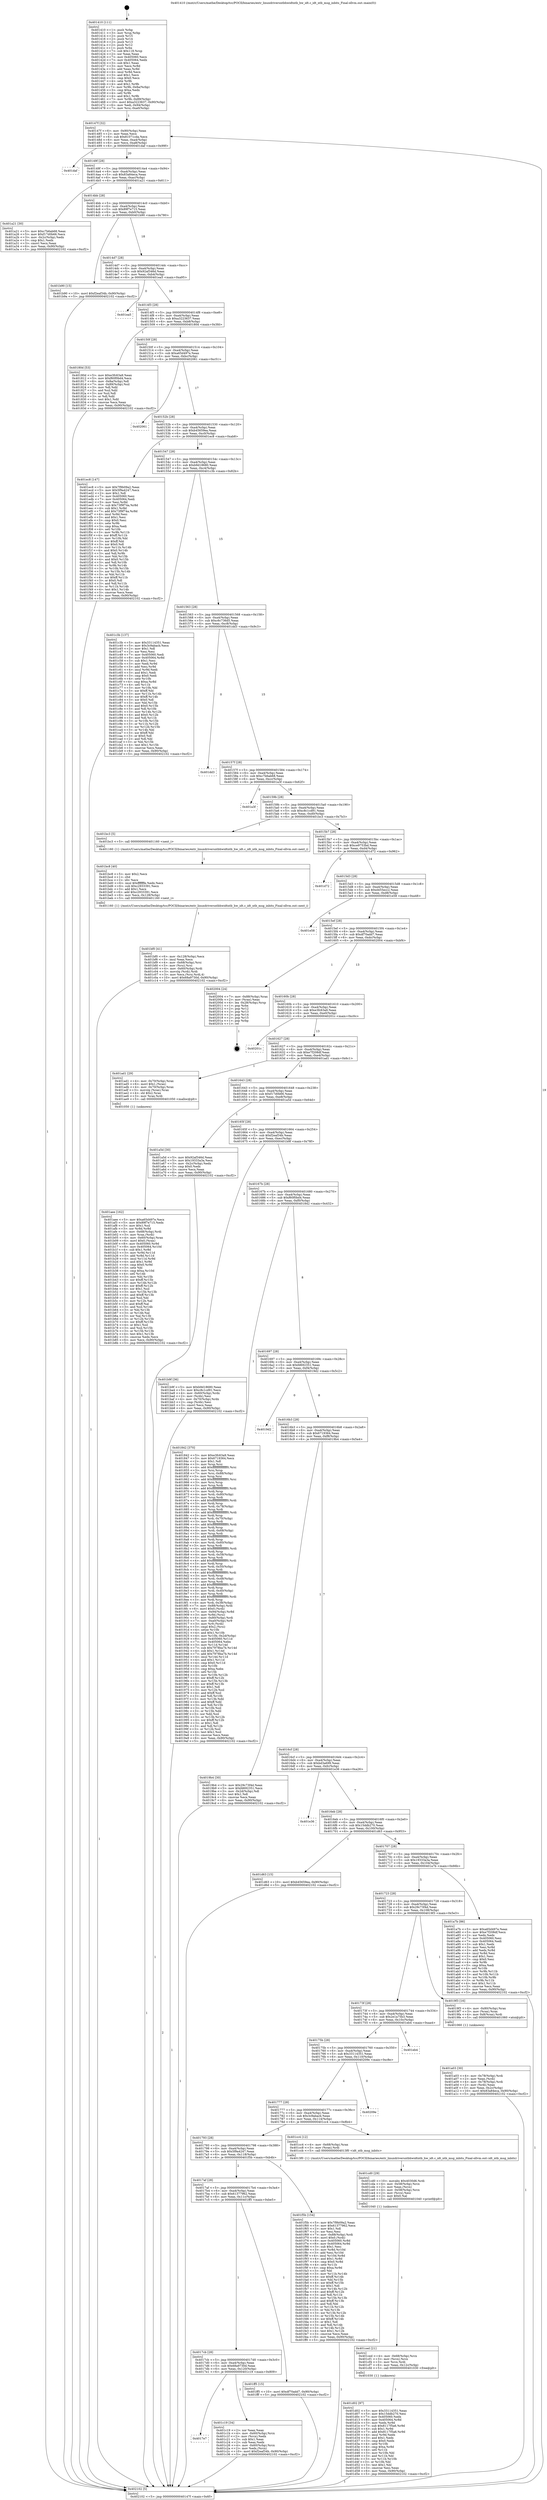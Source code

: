 digraph "0x401410" {
  label = "0x401410 (/mnt/c/Users/mathe/Desktop/tcc/POCII/binaries/extr_linuxdriversntbhwidtntb_hw_idt.c_idt_ntb_msg_inbits_Final-ollvm.out::main(0))"
  labelloc = "t"
  node[shape=record]

  Entry [label="",width=0.3,height=0.3,shape=circle,fillcolor=black,style=filled]
  "0x40147f" [label="{
     0x40147f [32]\l
     | [instrs]\l
     &nbsp;&nbsp;0x40147f \<+6\>: mov -0x90(%rbp),%eax\l
     &nbsp;&nbsp;0x401485 \<+2\>: mov %eax,%ecx\l
     &nbsp;&nbsp;0x401487 \<+6\>: sub $0x81071cda,%ecx\l
     &nbsp;&nbsp;0x40148d \<+6\>: mov %eax,-0xa4(%rbp)\l
     &nbsp;&nbsp;0x401493 \<+6\>: mov %ecx,-0xa8(%rbp)\l
     &nbsp;&nbsp;0x401499 \<+6\>: je 0000000000401daf \<main+0x99f\>\l
  }"]
  "0x401daf" [label="{
     0x401daf\l
  }", style=dashed]
  "0x40149f" [label="{
     0x40149f [28]\l
     | [instrs]\l
     &nbsp;&nbsp;0x40149f \<+5\>: jmp 00000000004014a4 \<main+0x94\>\l
     &nbsp;&nbsp;0x4014a4 \<+6\>: mov -0xa4(%rbp),%eax\l
     &nbsp;&nbsp;0x4014aa \<+5\>: sub $0x83a84eca,%eax\l
     &nbsp;&nbsp;0x4014af \<+6\>: mov %eax,-0xac(%rbp)\l
     &nbsp;&nbsp;0x4014b5 \<+6\>: je 0000000000401a21 \<main+0x611\>\l
  }"]
  Exit [label="",width=0.3,height=0.3,shape=circle,fillcolor=black,style=filled,peripheries=2]
  "0x401a21" [label="{
     0x401a21 [30]\l
     | [instrs]\l
     &nbsp;&nbsp;0x401a21 \<+5\>: mov $0xc7b6ab68,%eax\l
     &nbsp;&nbsp;0x401a26 \<+5\>: mov $0xf17d0b66,%ecx\l
     &nbsp;&nbsp;0x401a2b \<+3\>: mov -0x2c(%rbp),%edx\l
     &nbsp;&nbsp;0x401a2e \<+3\>: cmp $0x1,%edx\l
     &nbsp;&nbsp;0x401a31 \<+3\>: cmovl %ecx,%eax\l
     &nbsp;&nbsp;0x401a34 \<+6\>: mov %eax,-0x90(%rbp)\l
     &nbsp;&nbsp;0x401a3a \<+5\>: jmp 0000000000402102 \<main+0xcf2\>\l
  }"]
  "0x4014bb" [label="{
     0x4014bb [28]\l
     | [instrs]\l
     &nbsp;&nbsp;0x4014bb \<+5\>: jmp 00000000004014c0 \<main+0xb0\>\l
     &nbsp;&nbsp;0x4014c0 \<+6\>: mov -0xa4(%rbp),%eax\l
     &nbsp;&nbsp;0x4014c6 \<+5\>: sub $0x89f7e715,%eax\l
     &nbsp;&nbsp;0x4014cb \<+6\>: mov %eax,-0xb0(%rbp)\l
     &nbsp;&nbsp;0x4014d1 \<+6\>: je 0000000000401b90 \<main+0x780\>\l
  }"]
  "0x401d02" [label="{
     0x401d02 [97]\l
     | [instrs]\l
     &nbsp;&nbsp;0x401d02 \<+5\>: mov $0x33114351,%eax\l
     &nbsp;&nbsp;0x401d07 \<+5\>: mov $0x15ddb270,%esi\l
     &nbsp;&nbsp;0x401d0c \<+7\>: mov 0x405060,%edx\l
     &nbsp;&nbsp;0x401d13 \<+8\>: mov 0x405064,%r8d\l
     &nbsp;&nbsp;0x401d1b \<+3\>: mov %edx,%r9d\l
     &nbsp;&nbsp;0x401d1e \<+7\>: sub $0x8117f5a6,%r9d\l
     &nbsp;&nbsp;0x401d25 \<+4\>: sub $0x1,%r9d\l
     &nbsp;&nbsp;0x401d29 \<+7\>: add $0x8117f5a6,%r9d\l
     &nbsp;&nbsp;0x401d30 \<+4\>: imul %r9d,%edx\l
     &nbsp;&nbsp;0x401d34 \<+3\>: and $0x1,%edx\l
     &nbsp;&nbsp;0x401d37 \<+3\>: cmp $0x0,%edx\l
     &nbsp;&nbsp;0x401d3a \<+4\>: sete %r10b\l
     &nbsp;&nbsp;0x401d3e \<+4\>: cmp $0xa,%r8d\l
     &nbsp;&nbsp;0x401d42 \<+4\>: setl %r11b\l
     &nbsp;&nbsp;0x401d46 \<+3\>: mov %r10b,%bl\l
     &nbsp;&nbsp;0x401d49 \<+3\>: and %r11b,%bl\l
     &nbsp;&nbsp;0x401d4c \<+3\>: xor %r11b,%r10b\l
     &nbsp;&nbsp;0x401d4f \<+3\>: or %r10b,%bl\l
     &nbsp;&nbsp;0x401d52 \<+3\>: test $0x1,%bl\l
     &nbsp;&nbsp;0x401d55 \<+3\>: cmovne %esi,%eax\l
     &nbsp;&nbsp;0x401d58 \<+6\>: mov %eax,-0x90(%rbp)\l
     &nbsp;&nbsp;0x401d5e \<+5\>: jmp 0000000000402102 \<main+0xcf2\>\l
  }"]
  "0x401b90" [label="{
     0x401b90 [15]\l
     | [instrs]\l
     &nbsp;&nbsp;0x401b90 \<+10\>: movl $0xf2eaf34b,-0x90(%rbp)\l
     &nbsp;&nbsp;0x401b9a \<+5\>: jmp 0000000000402102 \<main+0xcf2\>\l
  }"]
  "0x4014d7" [label="{
     0x4014d7 [28]\l
     | [instrs]\l
     &nbsp;&nbsp;0x4014d7 \<+5\>: jmp 00000000004014dc \<main+0xcc\>\l
     &nbsp;&nbsp;0x4014dc \<+6\>: mov -0xa4(%rbp),%eax\l
     &nbsp;&nbsp;0x4014e2 \<+5\>: sub $0x92af346d,%eax\l
     &nbsp;&nbsp;0x4014e7 \<+6\>: mov %eax,-0xb4(%rbp)\l
     &nbsp;&nbsp;0x4014ed \<+6\>: je 0000000000401ea5 \<main+0xa95\>\l
  }"]
  "0x401ced" [label="{
     0x401ced [21]\l
     | [instrs]\l
     &nbsp;&nbsp;0x401ced \<+4\>: mov -0x68(%rbp),%rcx\l
     &nbsp;&nbsp;0x401cf1 \<+3\>: mov (%rcx),%rcx\l
     &nbsp;&nbsp;0x401cf4 \<+3\>: mov %rcx,%rdi\l
     &nbsp;&nbsp;0x401cf7 \<+6\>: mov %eax,-0x12c(%rbp)\l
     &nbsp;&nbsp;0x401cfd \<+5\>: call 0000000000401030 \<free@plt\>\l
     | [calls]\l
     &nbsp;&nbsp;0x401030 \{1\} (unknown)\l
  }"]
  "0x401ea5" [label="{
     0x401ea5\l
  }", style=dashed]
  "0x4014f3" [label="{
     0x4014f3 [28]\l
     | [instrs]\l
     &nbsp;&nbsp;0x4014f3 \<+5\>: jmp 00000000004014f8 \<main+0xe8\>\l
     &nbsp;&nbsp;0x4014f8 \<+6\>: mov -0xa4(%rbp),%eax\l
     &nbsp;&nbsp;0x4014fe \<+5\>: sub $0xa3223637,%eax\l
     &nbsp;&nbsp;0x401503 \<+6\>: mov %eax,-0xb8(%rbp)\l
     &nbsp;&nbsp;0x401509 \<+6\>: je 000000000040180d \<main+0x3fd\>\l
  }"]
  "0x401cd0" [label="{
     0x401cd0 [29]\l
     | [instrs]\l
     &nbsp;&nbsp;0x401cd0 \<+10\>: movabs $0x4030d6,%rdi\l
     &nbsp;&nbsp;0x401cda \<+4\>: mov -0x58(%rbp),%rcx\l
     &nbsp;&nbsp;0x401cde \<+2\>: mov %eax,(%rcx)\l
     &nbsp;&nbsp;0x401ce0 \<+4\>: mov -0x58(%rbp),%rcx\l
     &nbsp;&nbsp;0x401ce4 \<+2\>: mov (%rcx),%esi\l
     &nbsp;&nbsp;0x401ce6 \<+2\>: mov $0x0,%al\l
     &nbsp;&nbsp;0x401ce8 \<+5\>: call 0000000000401040 \<printf@plt\>\l
     | [calls]\l
     &nbsp;&nbsp;0x401040 \{1\} (unknown)\l
  }"]
  "0x40180d" [label="{
     0x40180d [53]\l
     | [instrs]\l
     &nbsp;&nbsp;0x40180d \<+5\>: mov $0xe3fc63a9,%eax\l
     &nbsp;&nbsp;0x401812 \<+5\>: mov $0xf60f0bd4,%ecx\l
     &nbsp;&nbsp;0x401817 \<+6\>: mov -0x8a(%rbp),%dl\l
     &nbsp;&nbsp;0x40181d \<+7\>: mov -0x89(%rbp),%sil\l
     &nbsp;&nbsp;0x401824 \<+3\>: mov %dl,%dil\l
     &nbsp;&nbsp;0x401827 \<+3\>: and %sil,%dil\l
     &nbsp;&nbsp;0x40182a \<+3\>: xor %sil,%dl\l
     &nbsp;&nbsp;0x40182d \<+3\>: or %dl,%dil\l
     &nbsp;&nbsp;0x401830 \<+4\>: test $0x1,%dil\l
     &nbsp;&nbsp;0x401834 \<+3\>: cmovne %ecx,%eax\l
     &nbsp;&nbsp;0x401837 \<+6\>: mov %eax,-0x90(%rbp)\l
     &nbsp;&nbsp;0x40183d \<+5\>: jmp 0000000000402102 \<main+0xcf2\>\l
  }"]
  "0x40150f" [label="{
     0x40150f [28]\l
     | [instrs]\l
     &nbsp;&nbsp;0x40150f \<+5\>: jmp 0000000000401514 \<main+0x104\>\l
     &nbsp;&nbsp;0x401514 \<+6\>: mov -0xa4(%rbp),%eax\l
     &nbsp;&nbsp;0x40151a \<+5\>: sub $0xa65d497e,%eax\l
     &nbsp;&nbsp;0x40151f \<+6\>: mov %eax,-0xbc(%rbp)\l
     &nbsp;&nbsp;0x401525 \<+6\>: je 0000000000402061 \<main+0xc51\>\l
  }"]
  "0x402102" [label="{
     0x402102 [5]\l
     | [instrs]\l
     &nbsp;&nbsp;0x402102 \<+5\>: jmp 000000000040147f \<main+0x6f\>\l
  }"]
  "0x401410" [label="{
     0x401410 [111]\l
     | [instrs]\l
     &nbsp;&nbsp;0x401410 \<+1\>: push %rbp\l
     &nbsp;&nbsp;0x401411 \<+3\>: mov %rsp,%rbp\l
     &nbsp;&nbsp;0x401414 \<+2\>: push %r15\l
     &nbsp;&nbsp;0x401416 \<+2\>: push %r14\l
     &nbsp;&nbsp;0x401418 \<+2\>: push %r13\l
     &nbsp;&nbsp;0x40141a \<+2\>: push %r12\l
     &nbsp;&nbsp;0x40141c \<+1\>: push %rbx\l
     &nbsp;&nbsp;0x40141d \<+7\>: sub $0x118,%rsp\l
     &nbsp;&nbsp;0x401424 \<+2\>: xor %eax,%eax\l
     &nbsp;&nbsp;0x401426 \<+7\>: mov 0x405060,%ecx\l
     &nbsp;&nbsp;0x40142d \<+7\>: mov 0x405064,%edx\l
     &nbsp;&nbsp;0x401434 \<+3\>: sub $0x1,%eax\l
     &nbsp;&nbsp;0x401437 \<+3\>: mov %ecx,%r8d\l
     &nbsp;&nbsp;0x40143a \<+3\>: add %eax,%r8d\l
     &nbsp;&nbsp;0x40143d \<+4\>: imul %r8d,%ecx\l
     &nbsp;&nbsp;0x401441 \<+3\>: and $0x1,%ecx\l
     &nbsp;&nbsp;0x401444 \<+3\>: cmp $0x0,%ecx\l
     &nbsp;&nbsp;0x401447 \<+4\>: sete %r9b\l
     &nbsp;&nbsp;0x40144b \<+4\>: and $0x1,%r9b\l
     &nbsp;&nbsp;0x40144f \<+7\>: mov %r9b,-0x8a(%rbp)\l
     &nbsp;&nbsp;0x401456 \<+3\>: cmp $0xa,%edx\l
     &nbsp;&nbsp;0x401459 \<+4\>: setl %r9b\l
     &nbsp;&nbsp;0x40145d \<+4\>: and $0x1,%r9b\l
     &nbsp;&nbsp;0x401461 \<+7\>: mov %r9b,-0x89(%rbp)\l
     &nbsp;&nbsp;0x401468 \<+10\>: movl $0xa3223637,-0x90(%rbp)\l
     &nbsp;&nbsp;0x401472 \<+6\>: mov %edi,-0x94(%rbp)\l
     &nbsp;&nbsp;0x401478 \<+7\>: mov %rsi,-0xa0(%rbp)\l
  }"]
  "0x4017e7" [label="{
     0x4017e7\l
  }", style=dashed]
  "0x402061" [label="{
     0x402061\l
  }", style=dashed]
  "0x40152b" [label="{
     0x40152b [28]\l
     | [instrs]\l
     &nbsp;&nbsp;0x40152b \<+5\>: jmp 0000000000401530 \<main+0x120\>\l
     &nbsp;&nbsp;0x401530 \<+6\>: mov -0xa4(%rbp),%eax\l
     &nbsp;&nbsp;0x401536 \<+5\>: sub $0xb45659ea,%eax\l
     &nbsp;&nbsp;0x40153b \<+6\>: mov %eax,-0xc0(%rbp)\l
     &nbsp;&nbsp;0x401541 \<+6\>: je 0000000000401ec8 \<main+0xab8\>\l
  }"]
  "0x401c19" [label="{
     0x401c19 [34]\l
     | [instrs]\l
     &nbsp;&nbsp;0x401c19 \<+2\>: xor %eax,%eax\l
     &nbsp;&nbsp;0x401c1b \<+4\>: mov -0x60(%rbp),%rcx\l
     &nbsp;&nbsp;0x401c1f \<+2\>: mov (%rcx),%edx\l
     &nbsp;&nbsp;0x401c21 \<+3\>: sub $0x1,%eax\l
     &nbsp;&nbsp;0x401c24 \<+2\>: sub %eax,%edx\l
     &nbsp;&nbsp;0x401c26 \<+4\>: mov -0x60(%rbp),%rcx\l
     &nbsp;&nbsp;0x401c2a \<+2\>: mov %edx,(%rcx)\l
     &nbsp;&nbsp;0x401c2c \<+10\>: movl $0xf2eaf34b,-0x90(%rbp)\l
     &nbsp;&nbsp;0x401c36 \<+5\>: jmp 0000000000402102 \<main+0xcf2\>\l
  }"]
  "0x401ec8" [label="{
     0x401ec8 [147]\l
     | [instrs]\l
     &nbsp;&nbsp;0x401ec8 \<+5\>: mov $0x7f9b09a2,%eax\l
     &nbsp;&nbsp;0x401ecd \<+5\>: mov $0x5f9a4247,%ecx\l
     &nbsp;&nbsp;0x401ed2 \<+2\>: mov $0x1,%dl\l
     &nbsp;&nbsp;0x401ed4 \<+7\>: mov 0x405060,%esi\l
     &nbsp;&nbsp;0x401edb \<+7\>: mov 0x405064,%edi\l
     &nbsp;&nbsp;0x401ee2 \<+3\>: mov %esi,%r8d\l
     &nbsp;&nbsp;0x401ee5 \<+7\>: sub $0x73f9f74a,%r8d\l
     &nbsp;&nbsp;0x401eec \<+4\>: sub $0x1,%r8d\l
     &nbsp;&nbsp;0x401ef0 \<+7\>: add $0x73f9f74a,%r8d\l
     &nbsp;&nbsp;0x401ef7 \<+4\>: imul %r8d,%esi\l
     &nbsp;&nbsp;0x401efb \<+3\>: and $0x1,%esi\l
     &nbsp;&nbsp;0x401efe \<+3\>: cmp $0x0,%esi\l
     &nbsp;&nbsp;0x401f01 \<+4\>: sete %r9b\l
     &nbsp;&nbsp;0x401f05 \<+3\>: cmp $0xa,%edi\l
     &nbsp;&nbsp;0x401f08 \<+4\>: setl %r10b\l
     &nbsp;&nbsp;0x401f0c \<+3\>: mov %r9b,%r11b\l
     &nbsp;&nbsp;0x401f0f \<+4\>: xor $0xff,%r11b\l
     &nbsp;&nbsp;0x401f13 \<+3\>: mov %r10b,%bl\l
     &nbsp;&nbsp;0x401f16 \<+3\>: xor $0xff,%bl\l
     &nbsp;&nbsp;0x401f19 \<+3\>: xor $0x0,%dl\l
     &nbsp;&nbsp;0x401f1c \<+3\>: mov %r11b,%r14b\l
     &nbsp;&nbsp;0x401f1f \<+4\>: and $0x0,%r14b\l
     &nbsp;&nbsp;0x401f23 \<+3\>: and %dl,%r9b\l
     &nbsp;&nbsp;0x401f26 \<+3\>: mov %bl,%r15b\l
     &nbsp;&nbsp;0x401f29 \<+4\>: and $0x0,%r15b\l
     &nbsp;&nbsp;0x401f2d \<+3\>: and %dl,%r10b\l
     &nbsp;&nbsp;0x401f30 \<+3\>: or %r9b,%r14b\l
     &nbsp;&nbsp;0x401f33 \<+3\>: or %r10b,%r15b\l
     &nbsp;&nbsp;0x401f36 \<+3\>: xor %r15b,%r14b\l
     &nbsp;&nbsp;0x401f39 \<+3\>: or %bl,%r11b\l
     &nbsp;&nbsp;0x401f3c \<+4\>: xor $0xff,%r11b\l
     &nbsp;&nbsp;0x401f40 \<+3\>: or $0x0,%dl\l
     &nbsp;&nbsp;0x401f43 \<+3\>: and %dl,%r11b\l
     &nbsp;&nbsp;0x401f46 \<+3\>: or %r11b,%r14b\l
     &nbsp;&nbsp;0x401f49 \<+4\>: test $0x1,%r14b\l
     &nbsp;&nbsp;0x401f4d \<+3\>: cmovne %ecx,%eax\l
     &nbsp;&nbsp;0x401f50 \<+6\>: mov %eax,-0x90(%rbp)\l
     &nbsp;&nbsp;0x401f56 \<+5\>: jmp 0000000000402102 \<main+0xcf2\>\l
  }"]
  "0x401547" [label="{
     0x401547 [28]\l
     | [instrs]\l
     &nbsp;&nbsp;0x401547 \<+5\>: jmp 000000000040154c \<main+0x13c\>\l
     &nbsp;&nbsp;0x40154c \<+6\>: mov -0xa4(%rbp),%eax\l
     &nbsp;&nbsp;0x401552 \<+5\>: sub $0xb9d18680,%eax\l
     &nbsp;&nbsp;0x401557 \<+6\>: mov %eax,-0xc4(%rbp)\l
     &nbsp;&nbsp;0x40155d \<+6\>: je 0000000000401c3b \<main+0x82b\>\l
  }"]
  "0x4017cb" [label="{
     0x4017cb [28]\l
     | [instrs]\l
     &nbsp;&nbsp;0x4017cb \<+5\>: jmp 00000000004017d0 \<main+0x3c0\>\l
     &nbsp;&nbsp;0x4017d0 \<+6\>: mov -0xa4(%rbp),%eax\l
     &nbsp;&nbsp;0x4017d6 \<+5\>: sub $0x68a9730d,%eax\l
     &nbsp;&nbsp;0x4017db \<+6\>: mov %eax,-0x120(%rbp)\l
     &nbsp;&nbsp;0x4017e1 \<+6\>: je 0000000000401c19 \<main+0x809\>\l
  }"]
  "0x401c3b" [label="{
     0x401c3b [137]\l
     | [instrs]\l
     &nbsp;&nbsp;0x401c3b \<+5\>: mov $0x33114351,%eax\l
     &nbsp;&nbsp;0x401c40 \<+5\>: mov $0x3c9abacb,%ecx\l
     &nbsp;&nbsp;0x401c45 \<+2\>: mov $0x1,%dl\l
     &nbsp;&nbsp;0x401c47 \<+2\>: xor %esi,%esi\l
     &nbsp;&nbsp;0x401c49 \<+7\>: mov 0x405060,%edi\l
     &nbsp;&nbsp;0x401c50 \<+8\>: mov 0x405064,%r8d\l
     &nbsp;&nbsp;0x401c58 \<+3\>: sub $0x1,%esi\l
     &nbsp;&nbsp;0x401c5b \<+3\>: mov %edi,%r9d\l
     &nbsp;&nbsp;0x401c5e \<+3\>: add %esi,%r9d\l
     &nbsp;&nbsp;0x401c61 \<+4\>: imul %r9d,%edi\l
     &nbsp;&nbsp;0x401c65 \<+3\>: and $0x1,%edi\l
     &nbsp;&nbsp;0x401c68 \<+3\>: cmp $0x0,%edi\l
     &nbsp;&nbsp;0x401c6b \<+4\>: sete %r10b\l
     &nbsp;&nbsp;0x401c6f \<+4\>: cmp $0xa,%r8d\l
     &nbsp;&nbsp;0x401c73 \<+4\>: setl %r11b\l
     &nbsp;&nbsp;0x401c77 \<+3\>: mov %r10b,%bl\l
     &nbsp;&nbsp;0x401c7a \<+3\>: xor $0xff,%bl\l
     &nbsp;&nbsp;0x401c7d \<+3\>: mov %r11b,%r14b\l
     &nbsp;&nbsp;0x401c80 \<+4\>: xor $0xff,%r14b\l
     &nbsp;&nbsp;0x401c84 \<+3\>: xor $0x0,%dl\l
     &nbsp;&nbsp;0x401c87 \<+3\>: mov %bl,%r15b\l
     &nbsp;&nbsp;0x401c8a \<+4\>: and $0x0,%r15b\l
     &nbsp;&nbsp;0x401c8e \<+3\>: and %dl,%r10b\l
     &nbsp;&nbsp;0x401c91 \<+3\>: mov %r14b,%r12b\l
     &nbsp;&nbsp;0x401c94 \<+4\>: and $0x0,%r12b\l
     &nbsp;&nbsp;0x401c98 \<+3\>: and %dl,%r11b\l
     &nbsp;&nbsp;0x401c9b \<+3\>: or %r10b,%r15b\l
     &nbsp;&nbsp;0x401c9e \<+3\>: or %r11b,%r12b\l
     &nbsp;&nbsp;0x401ca1 \<+3\>: xor %r12b,%r15b\l
     &nbsp;&nbsp;0x401ca4 \<+3\>: or %r14b,%bl\l
     &nbsp;&nbsp;0x401ca7 \<+3\>: xor $0xff,%bl\l
     &nbsp;&nbsp;0x401caa \<+3\>: or $0x0,%dl\l
     &nbsp;&nbsp;0x401cad \<+2\>: and %dl,%bl\l
     &nbsp;&nbsp;0x401caf \<+3\>: or %bl,%r15b\l
     &nbsp;&nbsp;0x401cb2 \<+4\>: test $0x1,%r15b\l
     &nbsp;&nbsp;0x401cb6 \<+3\>: cmovne %ecx,%eax\l
     &nbsp;&nbsp;0x401cb9 \<+6\>: mov %eax,-0x90(%rbp)\l
     &nbsp;&nbsp;0x401cbf \<+5\>: jmp 0000000000402102 \<main+0xcf2\>\l
  }"]
  "0x401563" [label="{
     0x401563 [28]\l
     | [instrs]\l
     &nbsp;&nbsp;0x401563 \<+5\>: jmp 0000000000401568 \<main+0x158\>\l
     &nbsp;&nbsp;0x401568 \<+6\>: mov -0xa4(%rbp),%eax\l
     &nbsp;&nbsp;0x40156e \<+5\>: sub $0xc6c736d5,%eax\l
     &nbsp;&nbsp;0x401573 \<+6\>: mov %eax,-0xc8(%rbp)\l
     &nbsp;&nbsp;0x401579 \<+6\>: je 0000000000401dd3 \<main+0x9c3\>\l
  }"]
  "0x401ff5" [label="{
     0x401ff5 [15]\l
     | [instrs]\l
     &nbsp;&nbsp;0x401ff5 \<+10\>: movl $0xdf70add7,-0x90(%rbp)\l
     &nbsp;&nbsp;0x401fff \<+5\>: jmp 0000000000402102 \<main+0xcf2\>\l
  }"]
  "0x401dd3" [label="{
     0x401dd3\l
  }", style=dashed]
  "0x40157f" [label="{
     0x40157f [28]\l
     | [instrs]\l
     &nbsp;&nbsp;0x40157f \<+5\>: jmp 0000000000401584 \<main+0x174\>\l
     &nbsp;&nbsp;0x401584 \<+6\>: mov -0xa4(%rbp),%eax\l
     &nbsp;&nbsp;0x40158a \<+5\>: sub $0xc7b6ab68,%eax\l
     &nbsp;&nbsp;0x40158f \<+6\>: mov %eax,-0xcc(%rbp)\l
     &nbsp;&nbsp;0x401595 \<+6\>: je 0000000000401a3f \<main+0x62f\>\l
  }"]
  "0x4017af" [label="{
     0x4017af [28]\l
     | [instrs]\l
     &nbsp;&nbsp;0x4017af \<+5\>: jmp 00000000004017b4 \<main+0x3a4\>\l
     &nbsp;&nbsp;0x4017b4 \<+6\>: mov -0xa4(%rbp),%eax\l
     &nbsp;&nbsp;0x4017ba \<+5\>: sub $0x61377962,%eax\l
     &nbsp;&nbsp;0x4017bf \<+6\>: mov %eax,-0x11c(%rbp)\l
     &nbsp;&nbsp;0x4017c5 \<+6\>: je 0000000000401ff5 \<main+0xbe5\>\l
  }"]
  "0x401a3f" [label="{
     0x401a3f\l
  }", style=dashed]
  "0x40159b" [label="{
     0x40159b [28]\l
     | [instrs]\l
     &nbsp;&nbsp;0x40159b \<+5\>: jmp 00000000004015a0 \<main+0x190\>\l
     &nbsp;&nbsp;0x4015a0 \<+6\>: mov -0xa4(%rbp),%eax\l
     &nbsp;&nbsp;0x4015a6 \<+5\>: sub $0xc8c1cd91,%eax\l
     &nbsp;&nbsp;0x4015ab \<+6\>: mov %eax,-0xd0(%rbp)\l
     &nbsp;&nbsp;0x4015b1 \<+6\>: je 0000000000401bc3 \<main+0x7b3\>\l
  }"]
  "0x401f5b" [label="{
     0x401f5b [154]\l
     | [instrs]\l
     &nbsp;&nbsp;0x401f5b \<+5\>: mov $0x7f9b09a2,%eax\l
     &nbsp;&nbsp;0x401f60 \<+5\>: mov $0x61377962,%ecx\l
     &nbsp;&nbsp;0x401f65 \<+2\>: mov $0x1,%dl\l
     &nbsp;&nbsp;0x401f67 \<+2\>: xor %esi,%esi\l
     &nbsp;&nbsp;0x401f69 \<+7\>: mov -0x88(%rbp),%rdi\l
     &nbsp;&nbsp;0x401f70 \<+6\>: movl $0x0,(%rdi)\l
     &nbsp;&nbsp;0x401f76 \<+8\>: mov 0x405060,%r8d\l
     &nbsp;&nbsp;0x401f7e \<+8\>: mov 0x405064,%r9d\l
     &nbsp;&nbsp;0x401f86 \<+3\>: sub $0x1,%esi\l
     &nbsp;&nbsp;0x401f89 \<+3\>: mov %r8d,%r10d\l
     &nbsp;&nbsp;0x401f8c \<+3\>: add %esi,%r10d\l
     &nbsp;&nbsp;0x401f8f \<+4\>: imul %r10d,%r8d\l
     &nbsp;&nbsp;0x401f93 \<+4\>: and $0x1,%r8d\l
     &nbsp;&nbsp;0x401f97 \<+4\>: cmp $0x0,%r8d\l
     &nbsp;&nbsp;0x401f9b \<+4\>: sete %r11b\l
     &nbsp;&nbsp;0x401f9f \<+4\>: cmp $0xa,%r9d\l
     &nbsp;&nbsp;0x401fa3 \<+3\>: setl %bl\l
     &nbsp;&nbsp;0x401fa6 \<+3\>: mov %r11b,%r14b\l
     &nbsp;&nbsp;0x401fa9 \<+4\>: xor $0xff,%r14b\l
     &nbsp;&nbsp;0x401fad \<+3\>: mov %bl,%r15b\l
     &nbsp;&nbsp;0x401fb0 \<+4\>: xor $0xff,%r15b\l
     &nbsp;&nbsp;0x401fb4 \<+3\>: xor $0x1,%dl\l
     &nbsp;&nbsp;0x401fb7 \<+3\>: mov %r14b,%r12b\l
     &nbsp;&nbsp;0x401fba \<+4\>: and $0xff,%r12b\l
     &nbsp;&nbsp;0x401fbe \<+3\>: and %dl,%r11b\l
     &nbsp;&nbsp;0x401fc1 \<+3\>: mov %r15b,%r13b\l
     &nbsp;&nbsp;0x401fc4 \<+4\>: and $0xff,%r13b\l
     &nbsp;&nbsp;0x401fc8 \<+2\>: and %dl,%bl\l
     &nbsp;&nbsp;0x401fca \<+3\>: or %r11b,%r12b\l
     &nbsp;&nbsp;0x401fcd \<+3\>: or %bl,%r13b\l
     &nbsp;&nbsp;0x401fd0 \<+3\>: xor %r13b,%r12b\l
     &nbsp;&nbsp;0x401fd3 \<+3\>: or %r15b,%r14b\l
     &nbsp;&nbsp;0x401fd6 \<+4\>: xor $0xff,%r14b\l
     &nbsp;&nbsp;0x401fda \<+3\>: or $0x1,%dl\l
     &nbsp;&nbsp;0x401fdd \<+3\>: and %dl,%r14b\l
     &nbsp;&nbsp;0x401fe0 \<+3\>: or %r14b,%r12b\l
     &nbsp;&nbsp;0x401fe3 \<+4\>: test $0x1,%r12b\l
     &nbsp;&nbsp;0x401fe7 \<+3\>: cmovne %ecx,%eax\l
     &nbsp;&nbsp;0x401fea \<+6\>: mov %eax,-0x90(%rbp)\l
     &nbsp;&nbsp;0x401ff0 \<+5\>: jmp 0000000000402102 \<main+0xcf2\>\l
  }"]
  "0x401bc3" [label="{
     0x401bc3 [5]\l
     | [instrs]\l
     &nbsp;&nbsp;0x401bc3 \<+5\>: call 0000000000401160 \<next_i\>\l
     | [calls]\l
     &nbsp;&nbsp;0x401160 \{1\} (/mnt/c/Users/mathe/Desktop/tcc/POCII/binaries/extr_linuxdriversntbhwidtntb_hw_idt.c_idt_ntb_msg_inbits_Final-ollvm.out::next_i)\l
  }"]
  "0x4015b7" [label="{
     0x4015b7 [28]\l
     | [instrs]\l
     &nbsp;&nbsp;0x4015b7 \<+5\>: jmp 00000000004015bc \<main+0x1ac\>\l
     &nbsp;&nbsp;0x4015bc \<+6\>: mov -0xa4(%rbp),%eax\l
     &nbsp;&nbsp;0x4015c2 \<+5\>: sub $0xce9753bd,%eax\l
     &nbsp;&nbsp;0x4015c7 \<+6\>: mov %eax,-0xd4(%rbp)\l
     &nbsp;&nbsp;0x4015cd \<+6\>: je 0000000000401d72 \<main+0x962\>\l
  }"]
  "0x401793" [label="{
     0x401793 [28]\l
     | [instrs]\l
     &nbsp;&nbsp;0x401793 \<+5\>: jmp 0000000000401798 \<main+0x388\>\l
     &nbsp;&nbsp;0x401798 \<+6\>: mov -0xa4(%rbp),%eax\l
     &nbsp;&nbsp;0x40179e \<+5\>: sub $0x5f9a4247,%eax\l
     &nbsp;&nbsp;0x4017a3 \<+6\>: mov %eax,-0x118(%rbp)\l
     &nbsp;&nbsp;0x4017a9 \<+6\>: je 0000000000401f5b \<main+0xb4b\>\l
  }"]
  "0x401d72" [label="{
     0x401d72\l
  }", style=dashed]
  "0x4015d3" [label="{
     0x4015d3 [28]\l
     | [instrs]\l
     &nbsp;&nbsp;0x4015d3 \<+5\>: jmp 00000000004015d8 \<main+0x1c8\>\l
     &nbsp;&nbsp;0x4015d8 \<+6\>: mov -0xa4(%rbp),%eax\l
     &nbsp;&nbsp;0x4015de \<+5\>: sub $0xd455ecc2,%eax\l
     &nbsp;&nbsp;0x4015e3 \<+6\>: mov %eax,-0xd8(%rbp)\l
     &nbsp;&nbsp;0x4015e9 \<+6\>: je 0000000000401e58 \<main+0xa48\>\l
  }"]
  "0x401cc4" [label="{
     0x401cc4 [12]\l
     | [instrs]\l
     &nbsp;&nbsp;0x401cc4 \<+4\>: mov -0x68(%rbp),%rax\l
     &nbsp;&nbsp;0x401cc8 \<+3\>: mov (%rax),%rdi\l
     &nbsp;&nbsp;0x401ccb \<+5\>: call 00000000004013f0 \<idt_ntb_msg_inbits\>\l
     | [calls]\l
     &nbsp;&nbsp;0x4013f0 \{1\} (/mnt/c/Users/mathe/Desktop/tcc/POCII/binaries/extr_linuxdriversntbhwidtntb_hw_idt.c_idt_ntb_msg_inbits_Final-ollvm.out::idt_ntb_msg_inbits)\l
  }"]
  "0x401e58" [label="{
     0x401e58\l
  }", style=dashed]
  "0x4015ef" [label="{
     0x4015ef [28]\l
     | [instrs]\l
     &nbsp;&nbsp;0x4015ef \<+5\>: jmp 00000000004015f4 \<main+0x1e4\>\l
     &nbsp;&nbsp;0x4015f4 \<+6\>: mov -0xa4(%rbp),%eax\l
     &nbsp;&nbsp;0x4015fa \<+5\>: sub $0xdf70add7,%eax\l
     &nbsp;&nbsp;0x4015ff \<+6\>: mov %eax,-0xdc(%rbp)\l
     &nbsp;&nbsp;0x401605 \<+6\>: je 0000000000402004 \<main+0xbf4\>\l
  }"]
  "0x401777" [label="{
     0x401777 [28]\l
     | [instrs]\l
     &nbsp;&nbsp;0x401777 \<+5\>: jmp 000000000040177c \<main+0x36c\>\l
     &nbsp;&nbsp;0x40177c \<+6\>: mov -0xa4(%rbp),%eax\l
     &nbsp;&nbsp;0x401782 \<+5\>: sub $0x3c9abacb,%eax\l
     &nbsp;&nbsp;0x401787 \<+6\>: mov %eax,-0x114(%rbp)\l
     &nbsp;&nbsp;0x40178d \<+6\>: je 0000000000401cc4 \<main+0x8b4\>\l
  }"]
  "0x402004" [label="{
     0x402004 [24]\l
     | [instrs]\l
     &nbsp;&nbsp;0x402004 \<+7\>: mov -0x88(%rbp),%rax\l
     &nbsp;&nbsp;0x40200b \<+2\>: mov (%rax),%eax\l
     &nbsp;&nbsp;0x40200d \<+4\>: lea -0x28(%rbp),%rsp\l
     &nbsp;&nbsp;0x402011 \<+1\>: pop %rbx\l
     &nbsp;&nbsp;0x402012 \<+2\>: pop %r12\l
     &nbsp;&nbsp;0x402014 \<+2\>: pop %r13\l
     &nbsp;&nbsp;0x402016 \<+2\>: pop %r14\l
     &nbsp;&nbsp;0x402018 \<+2\>: pop %r15\l
     &nbsp;&nbsp;0x40201a \<+1\>: pop %rbp\l
     &nbsp;&nbsp;0x40201b \<+1\>: ret\l
  }"]
  "0x40160b" [label="{
     0x40160b [28]\l
     | [instrs]\l
     &nbsp;&nbsp;0x40160b \<+5\>: jmp 0000000000401610 \<main+0x200\>\l
     &nbsp;&nbsp;0x401610 \<+6\>: mov -0xa4(%rbp),%eax\l
     &nbsp;&nbsp;0x401616 \<+5\>: sub $0xe3fc63a9,%eax\l
     &nbsp;&nbsp;0x40161b \<+6\>: mov %eax,-0xe0(%rbp)\l
     &nbsp;&nbsp;0x401621 \<+6\>: je 000000000040201c \<main+0xc0c\>\l
  }"]
  "0x40209e" [label="{
     0x40209e\l
  }", style=dashed]
  "0x40201c" [label="{
     0x40201c\l
  }", style=dashed]
  "0x401627" [label="{
     0x401627 [28]\l
     | [instrs]\l
     &nbsp;&nbsp;0x401627 \<+5\>: jmp 000000000040162c \<main+0x21c\>\l
     &nbsp;&nbsp;0x40162c \<+6\>: mov -0xa4(%rbp),%eax\l
     &nbsp;&nbsp;0x401632 \<+5\>: sub $0xe7f208df,%eax\l
     &nbsp;&nbsp;0x401637 \<+6\>: mov %eax,-0xe4(%rbp)\l
     &nbsp;&nbsp;0x40163d \<+6\>: je 0000000000401ad1 \<main+0x6c1\>\l
  }"]
  "0x40175b" [label="{
     0x40175b [28]\l
     | [instrs]\l
     &nbsp;&nbsp;0x40175b \<+5\>: jmp 0000000000401760 \<main+0x350\>\l
     &nbsp;&nbsp;0x401760 \<+6\>: mov -0xa4(%rbp),%eax\l
     &nbsp;&nbsp;0x401766 \<+5\>: sub $0x33114351,%eax\l
     &nbsp;&nbsp;0x40176b \<+6\>: mov %eax,-0x110(%rbp)\l
     &nbsp;&nbsp;0x401771 \<+6\>: je 000000000040209e \<main+0xc8e\>\l
  }"]
  "0x401ad1" [label="{
     0x401ad1 [29]\l
     | [instrs]\l
     &nbsp;&nbsp;0x401ad1 \<+4\>: mov -0x70(%rbp),%rax\l
     &nbsp;&nbsp;0x401ad5 \<+6\>: movl $0x1,(%rax)\l
     &nbsp;&nbsp;0x401adb \<+4\>: mov -0x70(%rbp),%rax\l
     &nbsp;&nbsp;0x401adf \<+3\>: movslq (%rax),%rax\l
     &nbsp;&nbsp;0x401ae2 \<+4\>: shl $0x2,%rax\l
     &nbsp;&nbsp;0x401ae6 \<+3\>: mov %rax,%rdi\l
     &nbsp;&nbsp;0x401ae9 \<+5\>: call 0000000000401050 \<malloc@plt\>\l
     | [calls]\l
     &nbsp;&nbsp;0x401050 \{1\} (unknown)\l
  }"]
  "0x401643" [label="{
     0x401643 [28]\l
     | [instrs]\l
     &nbsp;&nbsp;0x401643 \<+5\>: jmp 0000000000401648 \<main+0x238\>\l
     &nbsp;&nbsp;0x401648 \<+6\>: mov -0xa4(%rbp),%eax\l
     &nbsp;&nbsp;0x40164e \<+5\>: sub $0xf17d0b66,%eax\l
     &nbsp;&nbsp;0x401653 \<+6\>: mov %eax,-0xe8(%rbp)\l
     &nbsp;&nbsp;0x401659 \<+6\>: je 0000000000401a5d \<main+0x64d\>\l
  }"]
  "0x401eb4" [label="{
     0x401eb4\l
  }", style=dashed]
  "0x401a5d" [label="{
     0x401a5d [30]\l
     | [instrs]\l
     &nbsp;&nbsp;0x401a5d \<+5\>: mov $0x92af346d,%eax\l
     &nbsp;&nbsp;0x401a62 \<+5\>: mov $0x19333a3a,%ecx\l
     &nbsp;&nbsp;0x401a67 \<+3\>: mov -0x2c(%rbp),%edx\l
     &nbsp;&nbsp;0x401a6a \<+3\>: cmp $0x0,%edx\l
     &nbsp;&nbsp;0x401a6d \<+3\>: cmove %ecx,%eax\l
     &nbsp;&nbsp;0x401a70 \<+6\>: mov %eax,-0x90(%rbp)\l
     &nbsp;&nbsp;0x401a76 \<+5\>: jmp 0000000000402102 \<main+0xcf2\>\l
  }"]
  "0x40165f" [label="{
     0x40165f [28]\l
     | [instrs]\l
     &nbsp;&nbsp;0x40165f \<+5\>: jmp 0000000000401664 \<main+0x254\>\l
     &nbsp;&nbsp;0x401664 \<+6\>: mov -0xa4(%rbp),%eax\l
     &nbsp;&nbsp;0x40166a \<+5\>: sub $0xf2eaf34b,%eax\l
     &nbsp;&nbsp;0x40166f \<+6\>: mov %eax,-0xec(%rbp)\l
     &nbsp;&nbsp;0x401675 \<+6\>: je 0000000000401b9f \<main+0x78f\>\l
  }"]
  "0x401bf0" [label="{
     0x401bf0 [41]\l
     | [instrs]\l
     &nbsp;&nbsp;0x401bf0 \<+6\>: mov -0x128(%rbp),%ecx\l
     &nbsp;&nbsp;0x401bf6 \<+3\>: imul %eax,%ecx\l
     &nbsp;&nbsp;0x401bf9 \<+4\>: mov -0x68(%rbp),%rsi\l
     &nbsp;&nbsp;0x401bfd \<+3\>: mov (%rsi),%rsi\l
     &nbsp;&nbsp;0x401c00 \<+4\>: mov -0x60(%rbp),%rdi\l
     &nbsp;&nbsp;0x401c04 \<+3\>: movslq (%rdi),%rdi\l
     &nbsp;&nbsp;0x401c07 \<+3\>: mov %ecx,(%rsi,%rdi,4)\l
     &nbsp;&nbsp;0x401c0a \<+10\>: movl $0x68a9730d,-0x90(%rbp)\l
     &nbsp;&nbsp;0x401c14 \<+5\>: jmp 0000000000402102 \<main+0xcf2\>\l
  }"]
  "0x401b9f" [label="{
     0x401b9f [36]\l
     | [instrs]\l
     &nbsp;&nbsp;0x401b9f \<+5\>: mov $0xb9d18680,%eax\l
     &nbsp;&nbsp;0x401ba4 \<+5\>: mov $0xc8c1cd91,%ecx\l
     &nbsp;&nbsp;0x401ba9 \<+4\>: mov -0x60(%rbp),%rdx\l
     &nbsp;&nbsp;0x401bad \<+2\>: mov (%rdx),%esi\l
     &nbsp;&nbsp;0x401baf \<+4\>: mov -0x70(%rbp),%rdx\l
     &nbsp;&nbsp;0x401bb3 \<+2\>: cmp (%rdx),%esi\l
     &nbsp;&nbsp;0x401bb5 \<+3\>: cmovl %ecx,%eax\l
     &nbsp;&nbsp;0x401bb8 \<+6\>: mov %eax,-0x90(%rbp)\l
     &nbsp;&nbsp;0x401bbe \<+5\>: jmp 0000000000402102 \<main+0xcf2\>\l
  }"]
  "0x40167b" [label="{
     0x40167b [28]\l
     | [instrs]\l
     &nbsp;&nbsp;0x40167b \<+5\>: jmp 0000000000401680 \<main+0x270\>\l
     &nbsp;&nbsp;0x401680 \<+6\>: mov -0xa4(%rbp),%eax\l
     &nbsp;&nbsp;0x401686 \<+5\>: sub $0xf60f0bd4,%eax\l
     &nbsp;&nbsp;0x40168b \<+6\>: mov %eax,-0xf0(%rbp)\l
     &nbsp;&nbsp;0x401691 \<+6\>: je 0000000000401842 \<main+0x432\>\l
  }"]
  "0x401bc8" [label="{
     0x401bc8 [40]\l
     | [instrs]\l
     &nbsp;&nbsp;0x401bc8 \<+5\>: mov $0x2,%ecx\l
     &nbsp;&nbsp;0x401bcd \<+1\>: cltd\l
     &nbsp;&nbsp;0x401bce \<+2\>: idiv %ecx\l
     &nbsp;&nbsp;0x401bd0 \<+6\>: imul $0xfffffffe,%edx,%ecx\l
     &nbsp;&nbsp;0x401bd6 \<+6\>: sub $0xc2933391,%ecx\l
     &nbsp;&nbsp;0x401bdc \<+3\>: add $0x1,%ecx\l
     &nbsp;&nbsp;0x401bdf \<+6\>: add $0xc2933391,%ecx\l
     &nbsp;&nbsp;0x401be5 \<+6\>: mov %ecx,-0x128(%rbp)\l
     &nbsp;&nbsp;0x401beb \<+5\>: call 0000000000401160 \<next_i\>\l
     | [calls]\l
     &nbsp;&nbsp;0x401160 \{1\} (/mnt/c/Users/mathe/Desktop/tcc/POCII/binaries/extr_linuxdriversntbhwidtntb_hw_idt.c_idt_ntb_msg_inbits_Final-ollvm.out::next_i)\l
  }"]
  "0x401842" [label="{
     0x401842 [370]\l
     | [instrs]\l
     &nbsp;&nbsp;0x401842 \<+5\>: mov $0xe3fc63a9,%eax\l
     &nbsp;&nbsp;0x401847 \<+5\>: mov $0x6719364,%ecx\l
     &nbsp;&nbsp;0x40184c \<+2\>: mov $0x1,%dl\l
     &nbsp;&nbsp;0x40184e \<+3\>: mov %rsp,%rsi\l
     &nbsp;&nbsp;0x401851 \<+4\>: add $0xfffffffffffffff0,%rsi\l
     &nbsp;&nbsp;0x401855 \<+3\>: mov %rsi,%rsp\l
     &nbsp;&nbsp;0x401858 \<+7\>: mov %rsi,-0x88(%rbp)\l
     &nbsp;&nbsp;0x40185f \<+3\>: mov %rsp,%rsi\l
     &nbsp;&nbsp;0x401862 \<+4\>: add $0xfffffffffffffff0,%rsi\l
     &nbsp;&nbsp;0x401866 \<+3\>: mov %rsi,%rsp\l
     &nbsp;&nbsp;0x401869 \<+3\>: mov %rsp,%rdi\l
     &nbsp;&nbsp;0x40186c \<+4\>: add $0xfffffffffffffff0,%rdi\l
     &nbsp;&nbsp;0x401870 \<+3\>: mov %rdi,%rsp\l
     &nbsp;&nbsp;0x401873 \<+4\>: mov %rdi,-0x80(%rbp)\l
     &nbsp;&nbsp;0x401877 \<+3\>: mov %rsp,%rdi\l
     &nbsp;&nbsp;0x40187a \<+4\>: add $0xfffffffffffffff0,%rdi\l
     &nbsp;&nbsp;0x40187e \<+3\>: mov %rdi,%rsp\l
     &nbsp;&nbsp;0x401881 \<+4\>: mov %rdi,-0x78(%rbp)\l
     &nbsp;&nbsp;0x401885 \<+3\>: mov %rsp,%rdi\l
     &nbsp;&nbsp;0x401888 \<+4\>: add $0xfffffffffffffff0,%rdi\l
     &nbsp;&nbsp;0x40188c \<+3\>: mov %rdi,%rsp\l
     &nbsp;&nbsp;0x40188f \<+4\>: mov %rdi,-0x70(%rbp)\l
     &nbsp;&nbsp;0x401893 \<+3\>: mov %rsp,%rdi\l
     &nbsp;&nbsp;0x401896 \<+4\>: add $0xfffffffffffffff0,%rdi\l
     &nbsp;&nbsp;0x40189a \<+3\>: mov %rdi,%rsp\l
     &nbsp;&nbsp;0x40189d \<+4\>: mov %rdi,-0x68(%rbp)\l
     &nbsp;&nbsp;0x4018a1 \<+3\>: mov %rsp,%rdi\l
     &nbsp;&nbsp;0x4018a4 \<+4\>: add $0xfffffffffffffff0,%rdi\l
     &nbsp;&nbsp;0x4018a8 \<+3\>: mov %rdi,%rsp\l
     &nbsp;&nbsp;0x4018ab \<+4\>: mov %rdi,-0x60(%rbp)\l
     &nbsp;&nbsp;0x4018af \<+3\>: mov %rsp,%rdi\l
     &nbsp;&nbsp;0x4018b2 \<+4\>: add $0xfffffffffffffff0,%rdi\l
     &nbsp;&nbsp;0x4018b6 \<+3\>: mov %rdi,%rsp\l
     &nbsp;&nbsp;0x4018b9 \<+4\>: mov %rdi,-0x58(%rbp)\l
     &nbsp;&nbsp;0x4018bd \<+3\>: mov %rsp,%rdi\l
     &nbsp;&nbsp;0x4018c0 \<+4\>: add $0xfffffffffffffff0,%rdi\l
     &nbsp;&nbsp;0x4018c4 \<+3\>: mov %rdi,%rsp\l
     &nbsp;&nbsp;0x4018c7 \<+4\>: mov %rdi,-0x50(%rbp)\l
     &nbsp;&nbsp;0x4018cb \<+3\>: mov %rsp,%rdi\l
     &nbsp;&nbsp;0x4018ce \<+4\>: add $0xfffffffffffffff0,%rdi\l
     &nbsp;&nbsp;0x4018d2 \<+3\>: mov %rdi,%rsp\l
     &nbsp;&nbsp;0x4018d5 \<+4\>: mov %rdi,-0x48(%rbp)\l
     &nbsp;&nbsp;0x4018d9 \<+3\>: mov %rsp,%rdi\l
     &nbsp;&nbsp;0x4018dc \<+4\>: add $0xfffffffffffffff0,%rdi\l
     &nbsp;&nbsp;0x4018e0 \<+3\>: mov %rdi,%rsp\l
     &nbsp;&nbsp;0x4018e3 \<+4\>: mov %rdi,-0x40(%rbp)\l
     &nbsp;&nbsp;0x4018e7 \<+3\>: mov %rsp,%rdi\l
     &nbsp;&nbsp;0x4018ea \<+4\>: add $0xfffffffffffffff0,%rdi\l
     &nbsp;&nbsp;0x4018ee \<+3\>: mov %rdi,%rsp\l
     &nbsp;&nbsp;0x4018f1 \<+4\>: mov %rdi,-0x38(%rbp)\l
     &nbsp;&nbsp;0x4018f5 \<+7\>: mov -0x88(%rbp),%rdi\l
     &nbsp;&nbsp;0x4018fc \<+6\>: movl $0x0,(%rdi)\l
     &nbsp;&nbsp;0x401902 \<+7\>: mov -0x94(%rbp),%r8d\l
     &nbsp;&nbsp;0x401909 \<+3\>: mov %r8d,(%rsi)\l
     &nbsp;&nbsp;0x40190c \<+4\>: mov -0x80(%rbp),%rdi\l
     &nbsp;&nbsp;0x401910 \<+7\>: mov -0xa0(%rbp),%r9\l
     &nbsp;&nbsp;0x401917 \<+3\>: mov %r9,(%rdi)\l
     &nbsp;&nbsp;0x40191a \<+3\>: cmpl $0x2,(%rsi)\l
     &nbsp;&nbsp;0x40191d \<+4\>: setne %r10b\l
     &nbsp;&nbsp;0x401921 \<+4\>: and $0x1,%r10b\l
     &nbsp;&nbsp;0x401925 \<+4\>: mov %r10b,-0x2d(%rbp)\l
     &nbsp;&nbsp;0x401929 \<+8\>: mov 0x405060,%r11d\l
     &nbsp;&nbsp;0x401931 \<+7\>: mov 0x405064,%ebx\l
     &nbsp;&nbsp;0x401938 \<+3\>: mov %r11d,%r14d\l
     &nbsp;&nbsp;0x40193b \<+7\>: sub $0x7978ba7b,%r14d\l
     &nbsp;&nbsp;0x401942 \<+4\>: sub $0x1,%r14d\l
     &nbsp;&nbsp;0x401946 \<+7\>: add $0x7978ba7b,%r14d\l
     &nbsp;&nbsp;0x40194d \<+4\>: imul %r14d,%r11d\l
     &nbsp;&nbsp;0x401951 \<+4\>: and $0x1,%r11d\l
     &nbsp;&nbsp;0x401955 \<+4\>: cmp $0x0,%r11d\l
     &nbsp;&nbsp;0x401959 \<+4\>: sete %r10b\l
     &nbsp;&nbsp;0x40195d \<+3\>: cmp $0xa,%ebx\l
     &nbsp;&nbsp;0x401960 \<+4\>: setl %r15b\l
     &nbsp;&nbsp;0x401964 \<+3\>: mov %r10b,%r12b\l
     &nbsp;&nbsp;0x401967 \<+4\>: xor $0xff,%r12b\l
     &nbsp;&nbsp;0x40196b \<+3\>: mov %r15b,%r13b\l
     &nbsp;&nbsp;0x40196e \<+4\>: xor $0xff,%r13b\l
     &nbsp;&nbsp;0x401972 \<+3\>: xor $0x1,%dl\l
     &nbsp;&nbsp;0x401975 \<+3\>: mov %r12b,%sil\l
     &nbsp;&nbsp;0x401978 \<+4\>: and $0xff,%sil\l
     &nbsp;&nbsp;0x40197c \<+3\>: and %dl,%r10b\l
     &nbsp;&nbsp;0x40197f \<+3\>: mov %r13b,%dil\l
     &nbsp;&nbsp;0x401982 \<+4\>: and $0xff,%dil\l
     &nbsp;&nbsp;0x401986 \<+3\>: and %dl,%r15b\l
     &nbsp;&nbsp;0x401989 \<+3\>: or %r10b,%sil\l
     &nbsp;&nbsp;0x40198c \<+3\>: or %r15b,%dil\l
     &nbsp;&nbsp;0x40198f \<+3\>: xor %dil,%sil\l
     &nbsp;&nbsp;0x401992 \<+3\>: or %r13b,%r12b\l
     &nbsp;&nbsp;0x401995 \<+4\>: xor $0xff,%r12b\l
     &nbsp;&nbsp;0x401999 \<+3\>: or $0x1,%dl\l
     &nbsp;&nbsp;0x40199c \<+3\>: and %dl,%r12b\l
     &nbsp;&nbsp;0x40199f \<+3\>: or %r12b,%sil\l
     &nbsp;&nbsp;0x4019a2 \<+4\>: test $0x1,%sil\l
     &nbsp;&nbsp;0x4019a6 \<+3\>: cmovne %ecx,%eax\l
     &nbsp;&nbsp;0x4019a9 \<+6\>: mov %eax,-0x90(%rbp)\l
     &nbsp;&nbsp;0x4019af \<+5\>: jmp 0000000000402102 \<main+0xcf2\>\l
  }"]
  "0x401697" [label="{
     0x401697 [28]\l
     | [instrs]\l
     &nbsp;&nbsp;0x401697 \<+5\>: jmp 000000000040169c \<main+0x28c\>\l
     &nbsp;&nbsp;0x40169c \<+6\>: mov -0xa4(%rbp),%eax\l
     &nbsp;&nbsp;0x4016a2 \<+5\>: sub $0xfd692351,%eax\l
     &nbsp;&nbsp;0x4016a7 \<+6\>: mov %eax,-0xf4(%rbp)\l
     &nbsp;&nbsp;0x4016ad \<+6\>: je 00000000004019d2 \<main+0x5c2\>\l
  }"]
  "0x401aee" [label="{
     0x401aee [162]\l
     | [instrs]\l
     &nbsp;&nbsp;0x401aee \<+5\>: mov $0xa65d497e,%ecx\l
     &nbsp;&nbsp;0x401af3 \<+5\>: mov $0x89f7e715,%edx\l
     &nbsp;&nbsp;0x401af8 \<+3\>: mov $0x1,%sil\l
     &nbsp;&nbsp;0x401afb \<+3\>: xor %r8d,%r8d\l
     &nbsp;&nbsp;0x401afe \<+4\>: mov -0x68(%rbp),%rdi\l
     &nbsp;&nbsp;0x401b02 \<+3\>: mov %rax,(%rdi)\l
     &nbsp;&nbsp;0x401b05 \<+4\>: mov -0x60(%rbp),%rax\l
     &nbsp;&nbsp;0x401b09 \<+6\>: movl $0x0,(%rax)\l
     &nbsp;&nbsp;0x401b0f \<+8\>: mov 0x405060,%r9d\l
     &nbsp;&nbsp;0x401b17 \<+8\>: mov 0x405064,%r10d\l
     &nbsp;&nbsp;0x401b1f \<+4\>: sub $0x1,%r8d\l
     &nbsp;&nbsp;0x401b23 \<+3\>: mov %r9d,%r11d\l
     &nbsp;&nbsp;0x401b26 \<+3\>: add %r8d,%r11d\l
     &nbsp;&nbsp;0x401b29 \<+4\>: imul %r11d,%r9d\l
     &nbsp;&nbsp;0x401b2d \<+4\>: and $0x1,%r9d\l
     &nbsp;&nbsp;0x401b31 \<+4\>: cmp $0x0,%r9d\l
     &nbsp;&nbsp;0x401b35 \<+3\>: sete %bl\l
     &nbsp;&nbsp;0x401b38 \<+4\>: cmp $0xa,%r10d\l
     &nbsp;&nbsp;0x401b3c \<+4\>: setl %r14b\l
     &nbsp;&nbsp;0x401b40 \<+3\>: mov %bl,%r15b\l
     &nbsp;&nbsp;0x401b43 \<+4\>: xor $0xff,%r15b\l
     &nbsp;&nbsp;0x401b47 \<+3\>: mov %r14b,%r12b\l
     &nbsp;&nbsp;0x401b4a \<+4\>: xor $0xff,%r12b\l
     &nbsp;&nbsp;0x401b4e \<+4\>: xor $0x1,%sil\l
     &nbsp;&nbsp;0x401b52 \<+3\>: mov %r15b,%r13b\l
     &nbsp;&nbsp;0x401b55 \<+4\>: and $0xff,%r13b\l
     &nbsp;&nbsp;0x401b59 \<+3\>: and %sil,%bl\l
     &nbsp;&nbsp;0x401b5c \<+3\>: mov %r12b,%al\l
     &nbsp;&nbsp;0x401b5f \<+2\>: and $0xff,%al\l
     &nbsp;&nbsp;0x401b61 \<+3\>: and %sil,%r14b\l
     &nbsp;&nbsp;0x401b64 \<+3\>: or %bl,%r13b\l
     &nbsp;&nbsp;0x401b67 \<+3\>: or %r14b,%al\l
     &nbsp;&nbsp;0x401b6a \<+3\>: xor %al,%r13b\l
     &nbsp;&nbsp;0x401b6d \<+3\>: or %r12b,%r15b\l
     &nbsp;&nbsp;0x401b70 \<+4\>: xor $0xff,%r15b\l
     &nbsp;&nbsp;0x401b74 \<+4\>: or $0x1,%sil\l
     &nbsp;&nbsp;0x401b78 \<+3\>: and %sil,%r15b\l
     &nbsp;&nbsp;0x401b7b \<+3\>: or %r15b,%r13b\l
     &nbsp;&nbsp;0x401b7e \<+4\>: test $0x1,%r13b\l
     &nbsp;&nbsp;0x401b82 \<+3\>: cmovne %edx,%ecx\l
     &nbsp;&nbsp;0x401b85 \<+6\>: mov %ecx,-0x90(%rbp)\l
     &nbsp;&nbsp;0x401b8b \<+5\>: jmp 0000000000402102 \<main+0xcf2\>\l
  }"]
  "0x401a03" [label="{
     0x401a03 [30]\l
     | [instrs]\l
     &nbsp;&nbsp;0x401a03 \<+4\>: mov -0x78(%rbp),%rdi\l
     &nbsp;&nbsp;0x401a07 \<+2\>: mov %eax,(%rdi)\l
     &nbsp;&nbsp;0x401a09 \<+4\>: mov -0x78(%rbp),%rdi\l
     &nbsp;&nbsp;0x401a0d \<+2\>: mov (%rdi),%eax\l
     &nbsp;&nbsp;0x401a0f \<+3\>: mov %eax,-0x2c(%rbp)\l
     &nbsp;&nbsp;0x401a12 \<+10\>: movl $0x83a84eca,-0x90(%rbp)\l
     &nbsp;&nbsp;0x401a1c \<+5\>: jmp 0000000000402102 \<main+0xcf2\>\l
  }"]
  "0x4019d2" [label="{
     0x4019d2\l
  }", style=dashed]
  "0x4016b3" [label="{
     0x4016b3 [28]\l
     | [instrs]\l
     &nbsp;&nbsp;0x4016b3 \<+5\>: jmp 00000000004016b8 \<main+0x2a8\>\l
     &nbsp;&nbsp;0x4016b8 \<+6\>: mov -0xa4(%rbp),%eax\l
     &nbsp;&nbsp;0x4016be \<+5\>: sub $0x6719364,%eax\l
     &nbsp;&nbsp;0x4016c3 \<+6\>: mov %eax,-0xf8(%rbp)\l
     &nbsp;&nbsp;0x4016c9 \<+6\>: je 00000000004019b4 \<main+0x5a4\>\l
  }"]
  "0x40173f" [label="{
     0x40173f [28]\l
     | [instrs]\l
     &nbsp;&nbsp;0x40173f \<+5\>: jmp 0000000000401744 \<main+0x334\>\l
     &nbsp;&nbsp;0x401744 \<+6\>: mov -0xa4(%rbp),%eax\l
     &nbsp;&nbsp;0x40174a \<+5\>: sub $0x2e1a75b3,%eax\l
     &nbsp;&nbsp;0x40174f \<+6\>: mov %eax,-0x10c(%rbp)\l
     &nbsp;&nbsp;0x401755 \<+6\>: je 0000000000401eb4 \<main+0xaa4\>\l
  }"]
  "0x4019b4" [label="{
     0x4019b4 [30]\l
     | [instrs]\l
     &nbsp;&nbsp;0x4019b4 \<+5\>: mov $0x29c73f4d,%eax\l
     &nbsp;&nbsp;0x4019b9 \<+5\>: mov $0xfd692351,%ecx\l
     &nbsp;&nbsp;0x4019be \<+3\>: mov -0x2d(%rbp),%dl\l
     &nbsp;&nbsp;0x4019c1 \<+3\>: test $0x1,%dl\l
     &nbsp;&nbsp;0x4019c4 \<+3\>: cmovne %ecx,%eax\l
     &nbsp;&nbsp;0x4019c7 \<+6\>: mov %eax,-0x90(%rbp)\l
     &nbsp;&nbsp;0x4019cd \<+5\>: jmp 0000000000402102 \<main+0xcf2\>\l
  }"]
  "0x4016cf" [label="{
     0x4016cf [28]\l
     | [instrs]\l
     &nbsp;&nbsp;0x4016cf \<+5\>: jmp 00000000004016d4 \<main+0x2c4\>\l
     &nbsp;&nbsp;0x4016d4 \<+6\>: mov -0xa4(%rbp),%eax\l
     &nbsp;&nbsp;0x4016da \<+5\>: sub $0xbd3a699,%eax\l
     &nbsp;&nbsp;0x4016df \<+6\>: mov %eax,-0xfc(%rbp)\l
     &nbsp;&nbsp;0x4016e5 \<+6\>: je 0000000000401e36 \<main+0xa26\>\l
  }"]
  "0x4019f3" [label="{
     0x4019f3 [16]\l
     | [instrs]\l
     &nbsp;&nbsp;0x4019f3 \<+4\>: mov -0x80(%rbp),%rax\l
     &nbsp;&nbsp;0x4019f7 \<+3\>: mov (%rax),%rax\l
     &nbsp;&nbsp;0x4019fa \<+4\>: mov 0x8(%rax),%rdi\l
     &nbsp;&nbsp;0x4019fe \<+5\>: call 0000000000401060 \<atoi@plt\>\l
     | [calls]\l
     &nbsp;&nbsp;0x401060 \{1\} (unknown)\l
  }"]
  "0x401e36" [label="{
     0x401e36\l
  }", style=dashed]
  "0x4016eb" [label="{
     0x4016eb [28]\l
     | [instrs]\l
     &nbsp;&nbsp;0x4016eb \<+5\>: jmp 00000000004016f0 \<main+0x2e0\>\l
     &nbsp;&nbsp;0x4016f0 \<+6\>: mov -0xa4(%rbp),%eax\l
     &nbsp;&nbsp;0x4016f6 \<+5\>: sub $0x15ddb270,%eax\l
     &nbsp;&nbsp;0x4016fb \<+6\>: mov %eax,-0x100(%rbp)\l
     &nbsp;&nbsp;0x401701 \<+6\>: je 0000000000401d63 \<main+0x953\>\l
  }"]
  "0x401723" [label="{
     0x401723 [28]\l
     | [instrs]\l
     &nbsp;&nbsp;0x401723 \<+5\>: jmp 0000000000401728 \<main+0x318\>\l
     &nbsp;&nbsp;0x401728 \<+6\>: mov -0xa4(%rbp),%eax\l
     &nbsp;&nbsp;0x40172e \<+5\>: sub $0x29c73f4d,%eax\l
     &nbsp;&nbsp;0x401733 \<+6\>: mov %eax,-0x108(%rbp)\l
     &nbsp;&nbsp;0x401739 \<+6\>: je 00000000004019f3 \<main+0x5e3\>\l
  }"]
  "0x401d63" [label="{
     0x401d63 [15]\l
     | [instrs]\l
     &nbsp;&nbsp;0x401d63 \<+10\>: movl $0xb45659ea,-0x90(%rbp)\l
     &nbsp;&nbsp;0x401d6d \<+5\>: jmp 0000000000402102 \<main+0xcf2\>\l
  }"]
  "0x401707" [label="{
     0x401707 [28]\l
     | [instrs]\l
     &nbsp;&nbsp;0x401707 \<+5\>: jmp 000000000040170c \<main+0x2fc\>\l
     &nbsp;&nbsp;0x40170c \<+6\>: mov -0xa4(%rbp),%eax\l
     &nbsp;&nbsp;0x401712 \<+5\>: sub $0x19333a3a,%eax\l
     &nbsp;&nbsp;0x401717 \<+6\>: mov %eax,-0x104(%rbp)\l
     &nbsp;&nbsp;0x40171d \<+6\>: je 0000000000401a7b \<main+0x66b\>\l
  }"]
  "0x401a7b" [label="{
     0x401a7b [86]\l
     | [instrs]\l
     &nbsp;&nbsp;0x401a7b \<+5\>: mov $0xa65d497e,%eax\l
     &nbsp;&nbsp;0x401a80 \<+5\>: mov $0xe7f208df,%ecx\l
     &nbsp;&nbsp;0x401a85 \<+2\>: xor %edx,%edx\l
     &nbsp;&nbsp;0x401a87 \<+7\>: mov 0x405060,%esi\l
     &nbsp;&nbsp;0x401a8e \<+7\>: mov 0x405064,%edi\l
     &nbsp;&nbsp;0x401a95 \<+3\>: sub $0x1,%edx\l
     &nbsp;&nbsp;0x401a98 \<+3\>: mov %esi,%r8d\l
     &nbsp;&nbsp;0x401a9b \<+3\>: add %edx,%r8d\l
     &nbsp;&nbsp;0x401a9e \<+4\>: imul %r8d,%esi\l
     &nbsp;&nbsp;0x401aa2 \<+3\>: and $0x1,%esi\l
     &nbsp;&nbsp;0x401aa5 \<+3\>: cmp $0x0,%esi\l
     &nbsp;&nbsp;0x401aa8 \<+4\>: sete %r9b\l
     &nbsp;&nbsp;0x401aac \<+3\>: cmp $0xa,%edi\l
     &nbsp;&nbsp;0x401aaf \<+4\>: setl %r10b\l
     &nbsp;&nbsp;0x401ab3 \<+3\>: mov %r9b,%r11b\l
     &nbsp;&nbsp;0x401ab6 \<+3\>: and %r10b,%r11b\l
     &nbsp;&nbsp;0x401ab9 \<+3\>: xor %r10b,%r9b\l
     &nbsp;&nbsp;0x401abc \<+3\>: or %r9b,%r11b\l
     &nbsp;&nbsp;0x401abf \<+4\>: test $0x1,%r11b\l
     &nbsp;&nbsp;0x401ac3 \<+3\>: cmovne %ecx,%eax\l
     &nbsp;&nbsp;0x401ac6 \<+6\>: mov %eax,-0x90(%rbp)\l
     &nbsp;&nbsp;0x401acc \<+5\>: jmp 0000000000402102 \<main+0xcf2\>\l
  }"]
  Entry -> "0x401410" [label=" 1"]
  "0x40147f" -> "0x401daf" [label=" 0"]
  "0x40147f" -> "0x40149f" [label=" 20"]
  "0x402004" -> Exit [label=" 1"]
  "0x40149f" -> "0x401a21" [label=" 1"]
  "0x40149f" -> "0x4014bb" [label=" 19"]
  "0x401ff5" -> "0x402102" [label=" 1"]
  "0x4014bb" -> "0x401b90" [label=" 1"]
  "0x4014bb" -> "0x4014d7" [label=" 18"]
  "0x401f5b" -> "0x402102" [label=" 1"]
  "0x4014d7" -> "0x401ea5" [label=" 0"]
  "0x4014d7" -> "0x4014f3" [label=" 18"]
  "0x401ec8" -> "0x402102" [label=" 1"]
  "0x4014f3" -> "0x40180d" [label=" 1"]
  "0x4014f3" -> "0x40150f" [label=" 17"]
  "0x40180d" -> "0x402102" [label=" 1"]
  "0x401410" -> "0x40147f" [label=" 1"]
  "0x402102" -> "0x40147f" [label=" 19"]
  "0x401d63" -> "0x402102" [label=" 1"]
  "0x40150f" -> "0x402061" [label=" 0"]
  "0x40150f" -> "0x40152b" [label=" 17"]
  "0x401d02" -> "0x402102" [label=" 1"]
  "0x40152b" -> "0x401ec8" [label=" 1"]
  "0x40152b" -> "0x401547" [label=" 16"]
  "0x401ced" -> "0x401d02" [label=" 1"]
  "0x401547" -> "0x401c3b" [label=" 1"]
  "0x401547" -> "0x401563" [label=" 15"]
  "0x401cc4" -> "0x401cd0" [label=" 1"]
  "0x401563" -> "0x401dd3" [label=" 0"]
  "0x401563" -> "0x40157f" [label=" 15"]
  "0x401c3b" -> "0x402102" [label=" 1"]
  "0x40157f" -> "0x401a3f" [label=" 0"]
  "0x40157f" -> "0x40159b" [label=" 15"]
  "0x4017cb" -> "0x4017e7" [label=" 0"]
  "0x40159b" -> "0x401bc3" [label=" 1"]
  "0x40159b" -> "0x4015b7" [label=" 14"]
  "0x4017cb" -> "0x401c19" [label=" 1"]
  "0x4015b7" -> "0x401d72" [label=" 0"]
  "0x4015b7" -> "0x4015d3" [label=" 14"]
  "0x4017af" -> "0x4017cb" [label=" 1"]
  "0x4015d3" -> "0x401e58" [label=" 0"]
  "0x4015d3" -> "0x4015ef" [label=" 14"]
  "0x4017af" -> "0x401ff5" [label=" 1"]
  "0x4015ef" -> "0x402004" [label=" 1"]
  "0x4015ef" -> "0x40160b" [label=" 13"]
  "0x401793" -> "0x4017af" [label=" 2"]
  "0x40160b" -> "0x40201c" [label=" 0"]
  "0x40160b" -> "0x401627" [label=" 13"]
  "0x401793" -> "0x401f5b" [label=" 1"]
  "0x401627" -> "0x401ad1" [label=" 1"]
  "0x401627" -> "0x401643" [label=" 12"]
  "0x401777" -> "0x401793" [label=" 3"]
  "0x401643" -> "0x401a5d" [label=" 1"]
  "0x401643" -> "0x40165f" [label=" 11"]
  "0x401777" -> "0x401cc4" [label=" 1"]
  "0x40165f" -> "0x401b9f" [label=" 2"]
  "0x40165f" -> "0x40167b" [label=" 9"]
  "0x40175b" -> "0x401777" [label=" 4"]
  "0x40167b" -> "0x401842" [label=" 1"]
  "0x40167b" -> "0x401697" [label=" 8"]
  "0x40175b" -> "0x40209e" [label=" 0"]
  "0x401842" -> "0x402102" [label=" 1"]
  "0x401cd0" -> "0x401ced" [label=" 1"]
  "0x401697" -> "0x4019d2" [label=" 0"]
  "0x401697" -> "0x4016b3" [label=" 8"]
  "0x40173f" -> "0x40175b" [label=" 4"]
  "0x4016b3" -> "0x4019b4" [label=" 1"]
  "0x4016b3" -> "0x4016cf" [label=" 7"]
  "0x4019b4" -> "0x402102" [label=" 1"]
  "0x40173f" -> "0x401eb4" [label=" 0"]
  "0x4016cf" -> "0x401e36" [label=" 0"]
  "0x4016cf" -> "0x4016eb" [label=" 7"]
  "0x401c19" -> "0x402102" [label=" 1"]
  "0x4016eb" -> "0x401d63" [label=" 1"]
  "0x4016eb" -> "0x401707" [label=" 6"]
  "0x401bc8" -> "0x401bf0" [label=" 1"]
  "0x401707" -> "0x401a7b" [label=" 1"]
  "0x401707" -> "0x401723" [label=" 5"]
  "0x401bf0" -> "0x402102" [label=" 1"]
  "0x401723" -> "0x4019f3" [label=" 1"]
  "0x401723" -> "0x40173f" [label=" 4"]
  "0x4019f3" -> "0x401a03" [label=" 1"]
  "0x401a03" -> "0x402102" [label=" 1"]
  "0x401a21" -> "0x402102" [label=" 1"]
  "0x401a5d" -> "0x402102" [label=" 1"]
  "0x401a7b" -> "0x402102" [label=" 1"]
  "0x401ad1" -> "0x401aee" [label=" 1"]
  "0x401aee" -> "0x402102" [label=" 1"]
  "0x401b90" -> "0x402102" [label=" 1"]
  "0x401b9f" -> "0x402102" [label=" 2"]
  "0x401bc3" -> "0x401bc8" [label=" 1"]
}
